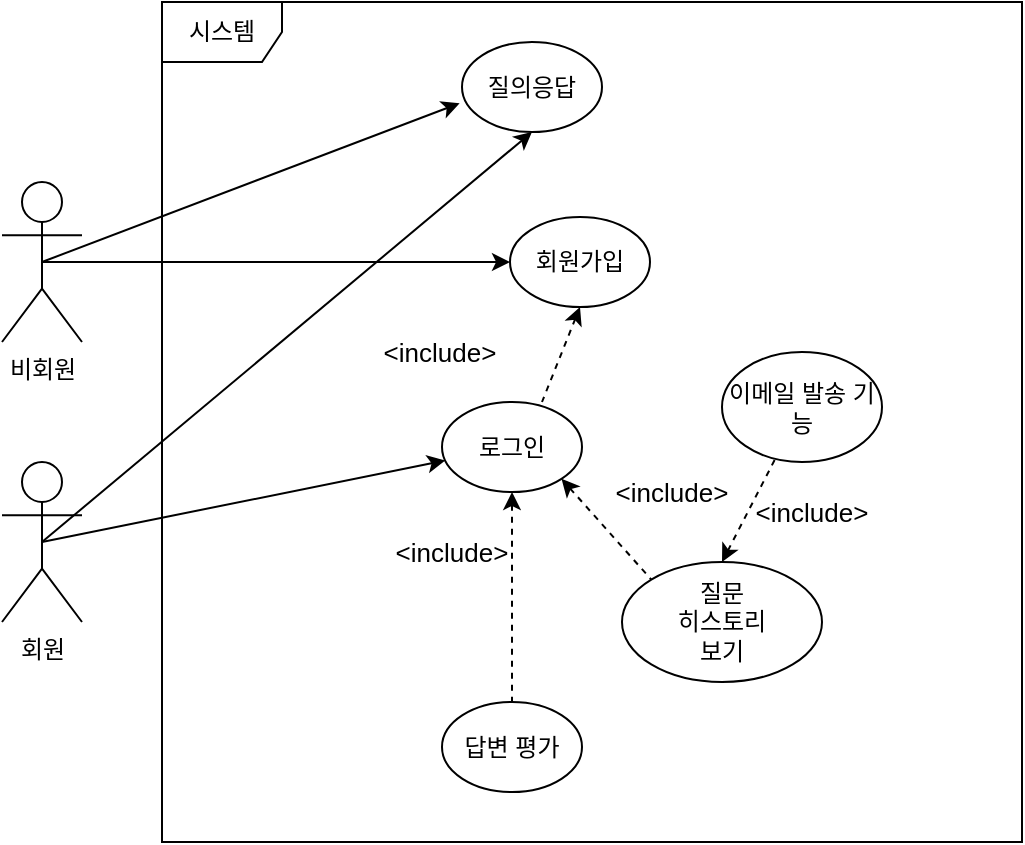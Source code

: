 <mxfile version="24.7.17">
  <diagram name="페이지-1" id="rBmJIZxG7yvCgtCbwhHX">
    <mxGraphModel dx="1050" dy="557" grid="1" gridSize="10" guides="1" tooltips="1" connect="1" arrows="1" fold="1" page="1" pageScale="1" pageWidth="827" pageHeight="1169" math="0" shadow="0">
      <root>
        <mxCell id="0" />
        <mxCell id="1" parent="0" />
        <mxCell id="LRpRrJoJS7gSsxNJ8h3g-16" style="rounded=0;orthogonalLoop=1;jettySize=auto;html=1;exitX=0.5;exitY=0.5;exitDx=0;exitDy=0;exitPerimeter=0;entryX=0.5;entryY=1;entryDx=0;entryDy=0;" parent="1" source="bBUdrtgZRIGRnJ31DBfr-1" target="9bF_0-tk3opLI7xKJc2A-7" edge="1">
          <mxGeometry relative="1" as="geometry" />
        </mxCell>
        <mxCell id="AkA_bDjlSCCf6DmTu4Lm-1" style="rounded=0;orthogonalLoop=1;jettySize=auto;html=1;exitX=0.5;exitY=0.5;exitDx=0;exitDy=0;exitPerimeter=0;" parent="1" source="bBUdrtgZRIGRnJ31DBfr-1" target="bBUdrtgZRIGRnJ31DBfr-3" edge="1">
          <mxGeometry relative="1" as="geometry" />
        </mxCell>
        <mxCell id="bBUdrtgZRIGRnJ31DBfr-1" value="회원" style="shape=umlActor;verticalLabelPosition=bottom;verticalAlign=top;html=1;outlineConnect=0;" parent="1" vertex="1">
          <mxGeometry x="90" y="250" width="40" height="80" as="geometry" />
        </mxCell>
        <mxCell id="LRpRrJoJS7gSsxNJ8h3g-20" style="rounded=0;orthogonalLoop=1;jettySize=auto;html=1;exitX=1;exitY=1;exitDx=0;exitDy=0;entryX=0;entryY=0;entryDx=0;entryDy=0;dashed=1;startArrow=classic;startFill=1;endArrow=none;endFill=0;" parent="1" source="bBUdrtgZRIGRnJ31DBfr-3" target="bBUdrtgZRIGRnJ31DBfr-8" edge="1">
          <mxGeometry relative="1" as="geometry" />
        </mxCell>
        <mxCell id="LRpRrJoJS7gSsxNJ8h3g-21" style="rounded=0;orthogonalLoop=1;jettySize=auto;html=1;exitX=0.5;exitY=1;exitDx=0;exitDy=0;entryX=0.5;entryY=0;entryDx=0;entryDy=0;dashed=1;endArrow=none;endFill=0;startArrow=classic;startFill=1;" parent="1" source="bBUdrtgZRIGRnJ31DBfr-3" target="LRpRrJoJS7gSsxNJ8h3g-5" edge="1">
          <mxGeometry relative="1" as="geometry" />
        </mxCell>
        <mxCell id="bBUdrtgZRIGRnJ31DBfr-3" value="로그인" style="ellipse;whiteSpace=wrap;html=1;" parent="1" vertex="1">
          <mxGeometry x="310" y="220" width="70" height="45" as="geometry" />
        </mxCell>
        <mxCell id="LRpRrJoJS7gSsxNJ8h3g-22" style="rounded=0;orthogonalLoop=1;jettySize=auto;html=1;exitX=0.5;exitY=0;exitDx=0;exitDy=0;dashed=1;startArrow=classic;startFill=1;endArrow=none;endFill=0;" parent="1" source="bBUdrtgZRIGRnJ31DBfr-8" target="LRpRrJoJS7gSsxNJ8h3g-4" edge="1">
          <mxGeometry relative="1" as="geometry" />
        </mxCell>
        <mxCell id="bBUdrtgZRIGRnJ31DBfr-8" value="&lt;div&gt;질문&lt;/div&gt;히스토리&lt;div&gt;보기&lt;/div&gt;" style="ellipse;whiteSpace=wrap;html=1;" parent="1" vertex="1">
          <mxGeometry x="400" y="300" width="100" height="60" as="geometry" />
        </mxCell>
        <mxCell id="9bF_0-tk3opLI7xKJc2A-7" value="질의응답" style="ellipse;whiteSpace=wrap;html=1;" parent="1" vertex="1">
          <mxGeometry x="320" y="40" width="70" height="45" as="geometry" />
        </mxCell>
        <mxCell id="9bF_0-tk3opLI7xKJc2A-15" value="&lt;font style=&quot;font-size: 13px;&quot;&gt;&amp;lt;include&amp;gt;&lt;/font&gt;" style="text;html=1;align=center;verticalAlign=middle;whiteSpace=wrap;rounded=0;" parent="1" vertex="1">
          <mxGeometry x="274" y="180" width="70" height="30" as="geometry" />
        </mxCell>
        <mxCell id="LRpRrJoJS7gSsxNJ8h3g-8" style="rounded=0;orthogonalLoop=1;jettySize=auto;html=1;exitX=0.5;exitY=0.5;exitDx=0;exitDy=0;exitPerimeter=0;entryX=-0.017;entryY=0.68;entryDx=0;entryDy=0;entryPerimeter=0;" parent="1" source="9bF_0-tk3opLI7xKJc2A-23" target="9bF_0-tk3opLI7xKJc2A-7" edge="1">
          <mxGeometry relative="1" as="geometry" />
        </mxCell>
        <mxCell id="LRpRrJoJS7gSsxNJ8h3g-9" style="edgeStyle=orthogonalEdgeStyle;rounded=0;orthogonalLoop=1;jettySize=auto;html=1;exitX=0.5;exitY=0.5;exitDx=0;exitDy=0;exitPerimeter=0;entryX=0;entryY=0.5;entryDx=0;entryDy=0;" parent="1" source="9bF_0-tk3opLI7xKJc2A-23" target="LRpRrJoJS7gSsxNJ8h3g-2" edge="1">
          <mxGeometry relative="1" as="geometry" />
        </mxCell>
        <mxCell id="9bF_0-tk3opLI7xKJc2A-23" value="비회원" style="shape=umlActor;verticalLabelPosition=bottom;verticalAlign=top;html=1;outlineConnect=0;" parent="1" vertex="1">
          <mxGeometry x="90" y="110" width="40" height="80" as="geometry" />
        </mxCell>
        <mxCell id="LRpRrJoJS7gSsxNJ8h3g-13" style="rounded=0;orthogonalLoop=1;jettySize=auto;html=1;exitX=0.5;exitY=1;exitDx=0;exitDy=0;entryX=1;entryY=0.5;entryDx=0;entryDy=0;strokeColor=none;" parent="1" source="LRpRrJoJS7gSsxNJ8h3g-2" target="bBUdrtgZRIGRnJ31DBfr-3" edge="1">
          <mxGeometry relative="1" as="geometry" />
        </mxCell>
        <mxCell id="LRpRrJoJS7gSsxNJ8h3g-18" style="rounded=0;orthogonalLoop=1;jettySize=auto;html=1;exitX=0.5;exitY=1;exitDx=0;exitDy=0;dashed=1;startArrow=classic;startFill=1;endArrow=none;endFill=0;" parent="1" source="LRpRrJoJS7gSsxNJ8h3g-2" edge="1">
          <mxGeometry relative="1" as="geometry">
            <mxPoint x="360" y="220" as="targetPoint" />
          </mxGeometry>
        </mxCell>
        <mxCell id="LRpRrJoJS7gSsxNJ8h3g-2" value="회원가입" style="ellipse;whiteSpace=wrap;html=1;" parent="1" vertex="1">
          <mxGeometry x="344" y="127.5" width="70" height="45" as="geometry" />
        </mxCell>
        <mxCell id="LRpRrJoJS7gSsxNJ8h3g-4" value="이메일 발송 기능" style="ellipse;whiteSpace=wrap;html=1;" parent="1" vertex="1">
          <mxGeometry x="450" y="195" width="80" height="55" as="geometry" />
        </mxCell>
        <mxCell id="LRpRrJoJS7gSsxNJ8h3g-5" value="답변 평가" style="ellipse;whiteSpace=wrap;html=1;" parent="1" vertex="1">
          <mxGeometry x="310" y="370" width="70" height="45" as="geometry" />
        </mxCell>
        <mxCell id="LRpRrJoJS7gSsxNJ8h3g-19" value="시스템" style="shape=umlFrame;whiteSpace=wrap;html=1;pointerEvents=0;" parent="1" vertex="1">
          <mxGeometry x="170" y="20" width="430" height="420" as="geometry" />
        </mxCell>
        <mxCell id="LRpRrJoJS7gSsxNJ8h3g-23" value="&lt;font style=&quot;font-size: 13px;&quot;&gt;&amp;lt;include&amp;gt;&lt;/font&gt;" style="text;html=1;align=center;verticalAlign=middle;whiteSpace=wrap;rounded=0;" parent="1" vertex="1">
          <mxGeometry x="390" y="250" width="70" height="30" as="geometry" />
        </mxCell>
        <mxCell id="LRpRrJoJS7gSsxNJ8h3g-24" value="&lt;font style=&quot;font-size: 13px;&quot;&gt;&amp;lt;include&amp;gt;&lt;/font&gt;" style="text;html=1;align=center;verticalAlign=middle;whiteSpace=wrap;rounded=0;" parent="1" vertex="1">
          <mxGeometry x="280" y="280" width="70" height="30" as="geometry" />
        </mxCell>
        <mxCell id="LRpRrJoJS7gSsxNJ8h3g-25" value="&lt;font style=&quot;font-size: 13px;&quot;&gt;&amp;lt;include&amp;gt;&lt;/font&gt;" style="text;html=1;align=center;verticalAlign=middle;whiteSpace=wrap;rounded=0;" parent="1" vertex="1">
          <mxGeometry x="460" y="260" width="70" height="30" as="geometry" />
        </mxCell>
      </root>
    </mxGraphModel>
  </diagram>
</mxfile>
